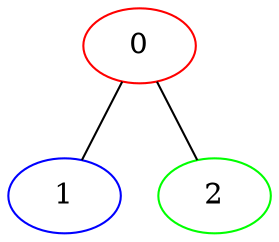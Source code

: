graph exemple {
    "0" [color=red];
    "1" [color=blue];
    "2" [color=green];
    "0" -- "1";
    "0" -- "2";
}